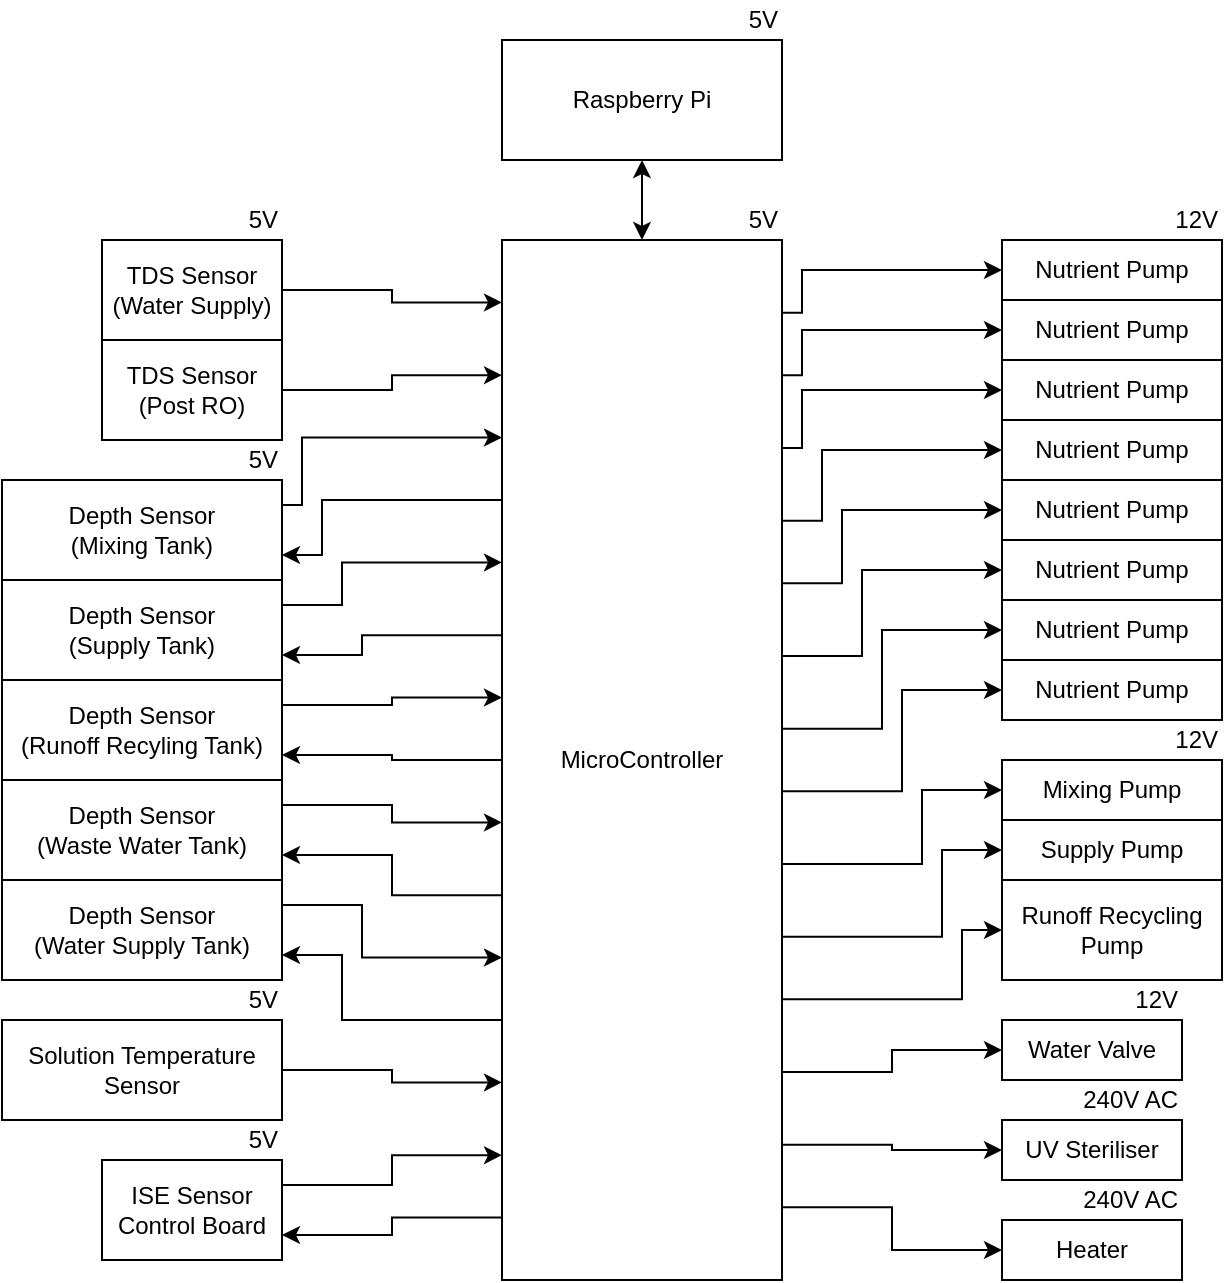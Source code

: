 <mxfile version="24.7.17" pages="2">
  <diagram name="V2.1" id="UVV-p2K0U4PJPdGyYYhy">
    <mxGraphModel dx="1724" dy="1158" grid="1" gridSize="10" guides="1" tooltips="1" connect="1" arrows="1" fold="1" page="1" pageScale="1" pageWidth="827" pageHeight="1169" math="0" shadow="0">
      <root>
        <mxCell id="0" />
        <mxCell id="1" parent="0" />
        <mxCell id="itbHhN2c4KQKCx2iQy7b-13" style="edgeStyle=orthogonalEdgeStyle;rounded=0;orthogonalLoop=1;jettySize=auto;html=1;exitX=0;exitY=0.25;exitDx=0;exitDy=0;exitPerimeter=0;entryX=1;entryY=0.75;entryDx=0;entryDy=0;" parent="1" source="O0-RR_AGeSIj81ylTdOe-1" target="O0-RR_AGeSIj81ylTdOe-15" edge="1">
          <mxGeometry relative="1" as="geometry">
            <Array as="points">
              <mxPoint x="270" y="370" />
              <mxPoint x="270" y="398" />
            </Array>
          </mxGeometry>
        </mxCell>
        <mxCell id="itbHhN2c4KQKCx2iQy7b-15" style="edgeStyle=orthogonalEdgeStyle;rounded=0;orthogonalLoop=1;jettySize=auto;html=1;exitX=0;exitY=0.38;exitDx=0;exitDy=0;exitPerimeter=0;entryX=1;entryY=0.75;entryDx=0;entryDy=0;" parent="1" source="O0-RR_AGeSIj81ylTdOe-1" target="O0-RR_AGeSIj81ylTdOe-16" edge="1">
          <mxGeometry relative="1" as="geometry">
            <Array as="points">
              <mxPoint x="290" y="438" />
              <mxPoint x="290" y="448" />
            </Array>
          </mxGeometry>
        </mxCell>
        <mxCell id="itbHhN2c4KQKCx2iQy7b-17" style="edgeStyle=orthogonalEdgeStyle;rounded=0;orthogonalLoop=1;jettySize=auto;html=1;exitX=0;exitY=0.5;exitDx=0;exitDy=0;exitPerimeter=0;entryX=1;entryY=0.75;entryDx=0;entryDy=0;" parent="1" source="O0-RR_AGeSIj81ylTdOe-1" target="O0-RR_AGeSIj81ylTdOe-20" edge="1">
          <mxGeometry relative="1" as="geometry" />
        </mxCell>
        <mxCell id="itbHhN2c4KQKCx2iQy7b-19" style="edgeStyle=orthogonalEdgeStyle;rounded=0;orthogonalLoop=1;jettySize=auto;html=1;exitX=0;exitY=0.63;exitDx=0;exitDy=0;exitPerimeter=0;entryX=1;entryY=0.75;entryDx=0;entryDy=0;" parent="1" source="O0-RR_AGeSIj81ylTdOe-1" target="O0-RR_AGeSIj81ylTdOe-21" edge="1">
          <mxGeometry relative="1" as="geometry" />
        </mxCell>
        <mxCell id="itbHhN2c4KQKCx2iQy7b-22" style="edgeStyle=orthogonalEdgeStyle;rounded=0;orthogonalLoop=1;jettySize=auto;html=1;exitX=0;exitY=0.75;exitDx=0;exitDy=0;exitPerimeter=0;entryX=1;entryY=0.75;entryDx=0;entryDy=0;" parent="1" source="O0-RR_AGeSIj81ylTdOe-1" target="O0-RR_AGeSIj81ylTdOe-22" edge="1">
          <mxGeometry relative="1" as="geometry">
            <Array as="points">
              <mxPoint x="280" y="630" />
              <mxPoint x="280" y="598" />
            </Array>
          </mxGeometry>
        </mxCell>
        <mxCell id="itbHhN2c4KQKCx2iQy7b-25" style="edgeStyle=orthogonalEdgeStyle;rounded=0;orthogonalLoop=1;jettySize=auto;html=1;exitX=0;exitY=0.94;exitDx=0;exitDy=0;exitPerimeter=0;entryX=1;entryY=0.75;entryDx=0;entryDy=0;" parent="1" source="O0-RR_AGeSIj81ylTdOe-1" target="itbHhN2c4KQKCx2iQy7b-5" edge="1">
          <mxGeometry relative="1" as="geometry" />
        </mxCell>
        <mxCell id="itbHhN2c4KQKCx2iQy7b-26" style="edgeStyle=orthogonalEdgeStyle;rounded=0;orthogonalLoop=1;jettySize=auto;html=1;exitX=1;exitY=0.07;exitDx=0;exitDy=0;exitPerimeter=0;entryX=0;entryY=0.5;entryDx=0;entryDy=0;" parent="1" source="O0-RR_AGeSIj81ylTdOe-1" target="O0-RR_AGeSIj81ylTdOe-3" edge="1">
          <mxGeometry relative="1" as="geometry">
            <Array as="points">
              <mxPoint x="510" y="276" />
              <mxPoint x="510" y="255" />
            </Array>
          </mxGeometry>
        </mxCell>
        <mxCell id="itbHhN2c4KQKCx2iQy7b-27" style="edgeStyle=orthogonalEdgeStyle;rounded=0;orthogonalLoop=1;jettySize=auto;html=1;exitX=1;exitY=0.13;exitDx=0;exitDy=0;exitPerimeter=0;entryX=0;entryY=0.5;entryDx=0;entryDy=0;" parent="1" source="O0-RR_AGeSIj81ylTdOe-1" target="O0-RR_AGeSIj81ylTdOe-4" edge="1">
          <mxGeometry relative="1" as="geometry">
            <Array as="points">
              <mxPoint x="510" y="308" />
              <mxPoint x="510" y="285" />
            </Array>
          </mxGeometry>
        </mxCell>
        <mxCell id="itbHhN2c4KQKCx2iQy7b-28" style="edgeStyle=orthogonalEdgeStyle;rounded=0;orthogonalLoop=1;jettySize=auto;html=1;exitX=1;exitY=0.2;exitDx=0;exitDy=0;exitPerimeter=0;entryX=0;entryY=0.5;entryDx=0;entryDy=0;" parent="1" source="O0-RR_AGeSIj81ylTdOe-1" target="O0-RR_AGeSIj81ylTdOe-5" edge="1">
          <mxGeometry relative="1" as="geometry">
            <Array as="points">
              <mxPoint x="510" y="344" />
              <mxPoint x="510" y="315" />
            </Array>
          </mxGeometry>
        </mxCell>
        <mxCell id="itbHhN2c4KQKCx2iQy7b-29" style="edgeStyle=orthogonalEdgeStyle;rounded=0;orthogonalLoop=1;jettySize=auto;html=1;exitX=1;exitY=0.27;exitDx=0;exitDy=0;exitPerimeter=0;entryX=0;entryY=0.5;entryDx=0;entryDy=0;" parent="1" source="O0-RR_AGeSIj81ylTdOe-1" target="O0-RR_AGeSIj81ylTdOe-6" edge="1">
          <mxGeometry relative="1" as="geometry">
            <Array as="points">
              <mxPoint x="520" y="380" />
              <mxPoint x="520" y="345" />
            </Array>
          </mxGeometry>
        </mxCell>
        <mxCell id="itbHhN2c4KQKCx2iQy7b-30" style="edgeStyle=orthogonalEdgeStyle;rounded=0;orthogonalLoop=1;jettySize=auto;html=1;exitX=1;exitY=0.33;exitDx=0;exitDy=0;exitPerimeter=0;entryX=0;entryY=0.5;entryDx=0;entryDy=0;" parent="1" source="O0-RR_AGeSIj81ylTdOe-1" target="O0-RR_AGeSIj81ylTdOe-7" edge="1">
          <mxGeometry relative="1" as="geometry">
            <Array as="points">
              <mxPoint x="530" y="412" />
              <mxPoint x="530" y="375" />
            </Array>
          </mxGeometry>
        </mxCell>
        <mxCell id="itbHhN2c4KQKCx2iQy7b-31" style="edgeStyle=orthogonalEdgeStyle;rounded=0;orthogonalLoop=1;jettySize=auto;html=1;exitX=1;exitY=0.4;exitDx=0;exitDy=0;exitPerimeter=0;entryX=0;entryY=0.5;entryDx=0;entryDy=0;" parent="1" source="O0-RR_AGeSIj81ylTdOe-1" target="O0-RR_AGeSIj81ylTdOe-8" edge="1">
          <mxGeometry relative="1" as="geometry">
            <Array as="points">
              <mxPoint x="540" y="448" />
              <mxPoint x="540" y="405" />
            </Array>
          </mxGeometry>
        </mxCell>
        <mxCell id="itbHhN2c4KQKCx2iQy7b-32" style="edgeStyle=orthogonalEdgeStyle;rounded=0;orthogonalLoop=1;jettySize=auto;html=1;exitX=1;exitY=0.47;exitDx=0;exitDy=0;exitPerimeter=0;entryX=0;entryY=0.5;entryDx=0;entryDy=0;" parent="1" source="O0-RR_AGeSIj81ylTdOe-1" target="O0-RR_AGeSIj81ylTdOe-9" edge="1">
          <mxGeometry relative="1" as="geometry">
            <Array as="points">
              <mxPoint x="550" y="484" />
              <mxPoint x="550" y="435" />
            </Array>
          </mxGeometry>
        </mxCell>
        <mxCell id="itbHhN2c4KQKCx2iQy7b-33" style="edgeStyle=orthogonalEdgeStyle;rounded=0;orthogonalLoop=1;jettySize=auto;html=1;exitX=1;exitY=0.53;exitDx=0;exitDy=0;exitPerimeter=0;entryX=0;entryY=0.5;entryDx=0;entryDy=0;" parent="1" source="O0-RR_AGeSIj81ylTdOe-1" target="O0-RR_AGeSIj81ylTdOe-10" edge="1">
          <mxGeometry relative="1" as="geometry">
            <Array as="points">
              <mxPoint x="560" y="516" />
              <mxPoint x="560" y="465" />
            </Array>
          </mxGeometry>
        </mxCell>
        <mxCell id="itbHhN2c4KQKCx2iQy7b-34" style="edgeStyle=orthogonalEdgeStyle;rounded=0;orthogonalLoop=1;jettySize=auto;html=1;exitX=1;exitY=0.6;exitDx=0;exitDy=0;exitPerimeter=0;entryX=0;entryY=0.5;entryDx=0;entryDy=0;" parent="1" source="O0-RR_AGeSIj81ylTdOe-1" target="O0-RR_AGeSIj81ylTdOe-12" edge="1">
          <mxGeometry relative="1" as="geometry">
            <Array as="points">
              <mxPoint x="570" y="552" />
              <mxPoint x="570" y="515" />
            </Array>
          </mxGeometry>
        </mxCell>
        <mxCell id="itbHhN2c4KQKCx2iQy7b-35" style="edgeStyle=orthogonalEdgeStyle;rounded=0;orthogonalLoop=1;jettySize=auto;html=1;exitX=1;exitY=0.67;exitDx=0;exitDy=0;exitPerimeter=0;entryX=0;entryY=0.5;entryDx=0;entryDy=0;" parent="1" source="O0-RR_AGeSIj81ylTdOe-1" target="itbHhN2c4KQKCx2iQy7b-1" edge="1">
          <mxGeometry relative="1" as="geometry">
            <Array as="points">
              <mxPoint x="580" y="588" />
              <mxPoint x="580" y="545" />
            </Array>
          </mxGeometry>
        </mxCell>
        <mxCell id="itbHhN2c4KQKCx2iQy7b-36" style="edgeStyle=orthogonalEdgeStyle;rounded=0;orthogonalLoop=1;jettySize=auto;html=1;exitX=1;exitY=0.73;exitDx=0;exitDy=0;exitPerimeter=0;entryX=0;entryY=0.5;entryDx=0;entryDy=0;" parent="1" source="O0-RR_AGeSIj81ylTdOe-1" target="itbHhN2c4KQKCx2iQy7b-2" edge="1">
          <mxGeometry relative="1" as="geometry">
            <Array as="points">
              <mxPoint x="590" y="620" />
              <mxPoint x="590" y="585" />
            </Array>
          </mxGeometry>
        </mxCell>
        <mxCell id="itbHhN2c4KQKCx2iQy7b-37" style="edgeStyle=orthogonalEdgeStyle;rounded=0;orthogonalLoop=1;jettySize=auto;html=1;exitX=1;exitY=0.8;exitDx=0;exitDy=0;exitPerimeter=0;entryX=0;entryY=0.5;entryDx=0;entryDy=0;" parent="1" source="O0-RR_AGeSIj81ylTdOe-1" target="O0-RR_AGeSIj81ylTdOe-11" edge="1">
          <mxGeometry relative="1" as="geometry" />
        </mxCell>
        <mxCell id="itbHhN2c4KQKCx2iQy7b-38" style="edgeStyle=orthogonalEdgeStyle;rounded=0;orthogonalLoop=1;jettySize=auto;html=1;exitX=1;exitY=0.87;exitDx=0;exitDy=0;exitPerimeter=0;entryX=0;entryY=0.5;entryDx=0;entryDy=0;" parent="1" source="O0-RR_AGeSIj81ylTdOe-1" target="O0-RR_AGeSIj81ylTdOe-14" edge="1">
          <mxGeometry relative="1" as="geometry" />
        </mxCell>
        <mxCell id="itbHhN2c4KQKCx2iQy7b-39" style="edgeStyle=orthogonalEdgeStyle;rounded=0;orthogonalLoop=1;jettySize=auto;html=1;exitX=1;exitY=0.93;exitDx=0;exitDy=0;exitPerimeter=0;entryX=0;entryY=0.5;entryDx=0;entryDy=0;" parent="1" source="O0-RR_AGeSIj81ylTdOe-1" target="O0-RR_AGeSIj81ylTdOe-2" edge="1">
          <mxGeometry relative="1" as="geometry" />
        </mxCell>
        <mxCell id="O0-RR_AGeSIj81ylTdOe-1" value="MicroController" style="rounded=0;whiteSpace=wrap;html=1;points=[[0,0,0,0,0],[0,0.06,0,0,0],[0,0.13,0,0,0],[0,0.19,0,0,0],[0,0.25,0,0,0],[0,0.31,0,0,0],[0,0.38,0,0,0],[0,0.44,0,0,0],[0,0.5,0,0,0],[0,0.56,0,0,0],[0,0.63,0,0,0],[0,0.69,0,0,0],[0,0.75,0,0,0],[0,0.81,0,0,0],[0,0.88,0,0,0],[0,0.94,0,0,0],[0,1,0,0,0],[0.25,0,0,0,0],[0.25,1,0,0,0],[0.5,0,0,0,0],[0.5,1,0,0,0],[0.75,0,0,0,0],[0.75,1,0,0,0],[1,0,0,0,0],[1,0.07,0,0,0],[1,0.13,0,0,0],[1,0.2,0,0,0],[1,0.27,0,0,0],[1,0.33,0,0,0],[1,0.4,0,0,0],[1,0.47,0,0,0],[1,0.53,0,0,0],[1,0.6,0,0,0],[1,0.67,0,0,0],[1,0.73,0,0,0],[1,0.8,0,0,0],[1,0.87,0,0,0],[1,0.93,0,0,0],[1,1,0,0,0]];" parent="1" vertex="1">
          <mxGeometry x="360" y="240" width="140" height="520" as="geometry" />
        </mxCell>
        <mxCell id="O0-RR_AGeSIj81ylTdOe-2" value="Heater" style="rounded=0;whiteSpace=wrap;html=1;" parent="1" vertex="1">
          <mxGeometry x="610" y="730" width="90" height="30" as="geometry" />
        </mxCell>
        <mxCell id="O0-RR_AGeSIj81ylTdOe-3" value="Nutrient Pump" style="rounded=0;whiteSpace=wrap;html=1;" parent="1" vertex="1">
          <mxGeometry x="610" y="240" width="110" height="30" as="geometry" />
        </mxCell>
        <mxCell id="O0-RR_AGeSIj81ylTdOe-4" value="Nutrient Pump" style="rounded=0;whiteSpace=wrap;html=1;" parent="1" vertex="1">
          <mxGeometry x="610" y="270" width="110" height="30" as="geometry" />
        </mxCell>
        <mxCell id="O0-RR_AGeSIj81ylTdOe-5" value="Nutrient Pump" style="rounded=0;whiteSpace=wrap;html=1;" parent="1" vertex="1">
          <mxGeometry x="610" y="300" width="110" height="30" as="geometry" />
        </mxCell>
        <mxCell id="O0-RR_AGeSIj81ylTdOe-6" value="Nutrient Pump" style="rounded=0;whiteSpace=wrap;html=1;" parent="1" vertex="1">
          <mxGeometry x="610" y="330" width="110" height="30" as="geometry" />
        </mxCell>
        <mxCell id="O0-RR_AGeSIj81ylTdOe-7" value="Nutrient Pump" style="rounded=0;whiteSpace=wrap;html=1;" parent="1" vertex="1">
          <mxGeometry x="610" y="360" width="110" height="30" as="geometry" />
        </mxCell>
        <mxCell id="O0-RR_AGeSIj81ylTdOe-8" value="Nutrient Pump" style="rounded=0;whiteSpace=wrap;html=1;" parent="1" vertex="1">
          <mxGeometry x="610" y="390" width="110" height="30" as="geometry" />
        </mxCell>
        <mxCell id="O0-RR_AGeSIj81ylTdOe-9" value="Nutrient Pump" style="rounded=0;whiteSpace=wrap;html=1;" parent="1" vertex="1">
          <mxGeometry x="610" y="420" width="110" height="30" as="geometry" />
        </mxCell>
        <mxCell id="O0-RR_AGeSIj81ylTdOe-10" value="Nutrient Pump" style="rounded=0;whiteSpace=wrap;html=1;" parent="1" vertex="1">
          <mxGeometry x="610" y="450" width="110" height="30" as="geometry" />
        </mxCell>
        <mxCell id="O0-RR_AGeSIj81ylTdOe-11" value="Water Valve" style="rounded=0;whiteSpace=wrap;html=1;" parent="1" vertex="1">
          <mxGeometry x="610" y="630" width="90" height="30" as="geometry" />
        </mxCell>
        <mxCell id="O0-RR_AGeSIj81ylTdOe-12" value="Mixing Pump" style="rounded=0;whiteSpace=wrap;html=1;" parent="1" vertex="1">
          <mxGeometry x="610" y="500" width="110" height="30" as="geometry" />
        </mxCell>
        <mxCell id="O0-RR_AGeSIj81ylTdOe-14" value="UV Steriliser" style="rounded=0;whiteSpace=wrap;html=1;" parent="1" vertex="1">
          <mxGeometry x="610" y="680" width="90" height="30" as="geometry" />
        </mxCell>
        <mxCell id="itbHhN2c4KQKCx2iQy7b-10" style="edgeStyle=orthogonalEdgeStyle;rounded=0;orthogonalLoop=1;jettySize=auto;html=1;entryX=0;entryY=0.19;entryDx=0;entryDy=0;entryPerimeter=0;exitX=1;exitY=0.25;exitDx=0;exitDy=0;" parent="1" source="O0-RR_AGeSIj81ylTdOe-15" target="O0-RR_AGeSIj81ylTdOe-1" edge="1">
          <mxGeometry relative="1" as="geometry">
            <Array as="points">
              <mxPoint x="260" y="373" />
              <mxPoint x="260" y="339" />
            </Array>
          </mxGeometry>
        </mxCell>
        <mxCell id="O0-RR_AGeSIj81ylTdOe-15" value="Depth Sensor&lt;br&gt;(Mixing Tank)" style="rounded=0;whiteSpace=wrap;html=1;" parent="1" vertex="1">
          <mxGeometry x="110" y="360" width="140" height="50" as="geometry" />
        </mxCell>
        <mxCell id="itbHhN2c4KQKCx2iQy7b-14" style="edgeStyle=orthogonalEdgeStyle;rounded=0;orthogonalLoop=1;jettySize=auto;html=1;exitX=1;exitY=0.25;exitDx=0;exitDy=0;entryX=0;entryY=0.31;entryDx=0;entryDy=0;entryPerimeter=0;" parent="1" source="O0-RR_AGeSIj81ylTdOe-16" target="O0-RR_AGeSIj81ylTdOe-1" edge="1">
          <mxGeometry relative="1" as="geometry">
            <Array as="points">
              <mxPoint x="280" y="423" />
              <mxPoint x="280" y="401" />
            </Array>
          </mxGeometry>
        </mxCell>
        <mxCell id="O0-RR_AGeSIj81ylTdOe-16" value="Depth Sensor&lt;br&gt;(Supply Tank)" style="rounded=0;whiteSpace=wrap;html=1;" parent="1" vertex="1">
          <mxGeometry x="110" y="410" width="140" height="50" as="geometry" />
        </mxCell>
        <mxCell id="itbHhN2c4KQKCx2iQy7b-16" style="edgeStyle=orthogonalEdgeStyle;rounded=0;orthogonalLoop=1;jettySize=auto;html=1;exitX=1;exitY=0.25;exitDx=0;exitDy=0;entryX=0;entryY=0.44;entryDx=0;entryDy=0;entryPerimeter=0;" parent="1" source="O0-RR_AGeSIj81ylTdOe-20" target="O0-RR_AGeSIj81ylTdOe-1" edge="1">
          <mxGeometry relative="1" as="geometry" />
        </mxCell>
        <mxCell id="O0-RR_AGeSIj81ylTdOe-20" value="Depth Sensor&lt;br&gt;(Runoff Recyling Tank)" style="rounded=0;whiteSpace=wrap;html=1;" parent="1" vertex="1">
          <mxGeometry x="110" y="460" width="140" height="50" as="geometry" />
        </mxCell>
        <mxCell id="itbHhN2c4KQKCx2iQy7b-18" style="edgeStyle=orthogonalEdgeStyle;rounded=0;orthogonalLoop=1;jettySize=auto;html=1;exitX=1;exitY=0.25;exitDx=0;exitDy=0;entryX=0;entryY=0.56;entryDx=0;entryDy=0;entryPerimeter=0;" parent="1" source="O0-RR_AGeSIj81ylTdOe-21" target="O0-RR_AGeSIj81ylTdOe-1" edge="1">
          <mxGeometry relative="1" as="geometry" />
        </mxCell>
        <mxCell id="O0-RR_AGeSIj81ylTdOe-21" value="Depth Sensor&lt;br&gt;(Waste Water Tank)" style="rounded=0;whiteSpace=wrap;html=1;" parent="1" vertex="1">
          <mxGeometry x="110" y="510" width="140" height="50" as="geometry" />
        </mxCell>
        <mxCell id="itbHhN2c4KQKCx2iQy7b-21" style="edgeStyle=orthogonalEdgeStyle;rounded=0;orthogonalLoop=1;jettySize=auto;html=1;exitX=1;exitY=0.25;exitDx=0;exitDy=0;entryX=0;entryY=0.69;entryDx=0;entryDy=0;entryPerimeter=0;" parent="1" source="O0-RR_AGeSIj81ylTdOe-22" target="O0-RR_AGeSIj81ylTdOe-1" edge="1">
          <mxGeometry relative="1" as="geometry">
            <Array as="points">
              <mxPoint x="290" y="573" />
              <mxPoint x="290" y="599" />
            </Array>
          </mxGeometry>
        </mxCell>
        <mxCell id="O0-RR_AGeSIj81ylTdOe-22" value="Depth Sensor&lt;br&gt;(Water Supply Tank)" style="rounded=0;whiteSpace=wrap;html=1;" parent="1" vertex="1">
          <mxGeometry x="110" y="560" width="140" height="50" as="geometry" />
        </mxCell>
        <mxCell id="itbHhN2c4KQKCx2iQy7b-8" value="" style="edgeStyle=orthogonalEdgeStyle;rounded=0;orthogonalLoop=1;jettySize=auto;html=1;entryX=0;entryY=0.06;entryDx=0;entryDy=0;entryPerimeter=0;" parent="1" source="O0-RR_AGeSIj81ylTdOe-23" target="O0-RR_AGeSIj81ylTdOe-1" edge="1">
          <mxGeometry relative="1" as="geometry" />
        </mxCell>
        <mxCell id="O0-RR_AGeSIj81ylTdOe-23" value="TDS Sensor&lt;br&gt;(Water Supply)" style="rounded=0;whiteSpace=wrap;html=1;" parent="1" vertex="1">
          <mxGeometry x="160" y="240" width="90" height="50" as="geometry" />
        </mxCell>
        <mxCell id="itbHhN2c4KQKCx2iQy7b-9" value="" style="edgeStyle=orthogonalEdgeStyle;rounded=0;orthogonalLoop=1;jettySize=auto;html=1;entryX=0;entryY=0.13;entryDx=0;entryDy=0;entryPerimeter=0;" parent="1" source="O0-RR_AGeSIj81ylTdOe-24" target="O0-RR_AGeSIj81ylTdOe-1" edge="1">
          <mxGeometry relative="1" as="geometry" />
        </mxCell>
        <mxCell id="O0-RR_AGeSIj81ylTdOe-24" value="TDS Sensor&lt;br&gt;(Post RO)" style="rounded=0;whiteSpace=wrap;html=1;" parent="1" vertex="1">
          <mxGeometry x="160" y="290" width="90" height="50" as="geometry" />
        </mxCell>
        <mxCell id="itbHhN2c4KQKCx2iQy7b-1" value="Supply Pump" style="rounded=0;whiteSpace=wrap;html=1;" parent="1" vertex="1">
          <mxGeometry x="610" y="530" width="110" height="30" as="geometry" />
        </mxCell>
        <mxCell id="itbHhN2c4KQKCx2iQy7b-2" value="Runoff Recycling Pump" style="rounded=0;whiteSpace=wrap;html=1;" parent="1" vertex="1">
          <mxGeometry x="610" y="560" width="110" height="50" as="geometry" />
        </mxCell>
        <mxCell id="itbHhN2c4KQKCx2iQy7b-23" style="edgeStyle=orthogonalEdgeStyle;rounded=0;orthogonalLoop=1;jettySize=auto;html=1;exitX=1;exitY=0.5;exitDx=0;exitDy=0;entryX=0;entryY=0.81;entryDx=0;entryDy=0;entryPerimeter=0;" parent="1" source="itbHhN2c4KQKCx2iQy7b-4" target="O0-RR_AGeSIj81ylTdOe-1" edge="1">
          <mxGeometry relative="1" as="geometry" />
        </mxCell>
        <mxCell id="itbHhN2c4KQKCx2iQy7b-4" value="Solution Temperature Sensor" style="rounded=0;whiteSpace=wrap;html=1;" parent="1" vertex="1">
          <mxGeometry x="110" y="630" width="140" height="50" as="geometry" />
        </mxCell>
        <mxCell id="itbHhN2c4KQKCx2iQy7b-24" style="edgeStyle=orthogonalEdgeStyle;rounded=0;orthogonalLoop=1;jettySize=auto;html=1;exitX=1;exitY=0.25;exitDx=0;exitDy=0;entryX=0;entryY=0.88;entryDx=0;entryDy=0;entryPerimeter=0;" parent="1" source="itbHhN2c4KQKCx2iQy7b-5" target="O0-RR_AGeSIj81ylTdOe-1" edge="1">
          <mxGeometry relative="1" as="geometry" />
        </mxCell>
        <mxCell id="itbHhN2c4KQKCx2iQy7b-5" value="ISE Sensor Control Board" style="rounded=0;whiteSpace=wrap;html=1;" parent="1" vertex="1">
          <mxGeometry x="160" y="700" width="90" height="50" as="geometry" />
        </mxCell>
        <mxCell id="itbHhN2c4KQKCx2iQy7b-40" style="edgeStyle=orthogonalEdgeStyle;rounded=0;orthogonalLoop=1;jettySize=auto;html=1;exitX=0.5;exitY=1;exitDx=0;exitDy=0;entryX=0.5;entryY=0;entryDx=0;entryDy=0;entryPerimeter=0;startArrow=classic;startFill=1;" parent="1" source="itbHhN2c4KQKCx2iQy7b-6" target="O0-RR_AGeSIj81ylTdOe-1" edge="1">
          <mxGeometry relative="1" as="geometry" />
        </mxCell>
        <mxCell id="itbHhN2c4KQKCx2iQy7b-6" value="Raspberry Pi" style="rounded=0;whiteSpace=wrap;html=1;" parent="1" vertex="1">
          <mxGeometry x="360" y="140" width="140" height="60" as="geometry" />
        </mxCell>
        <mxCell id="itbHhN2c4KQKCx2iQy7b-7" value="5V" style="text;html=1;strokeColor=none;fillColor=none;align=right;verticalAlign=middle;whiteSpace=wrap;rounded=0;" parent="1" vertex="1">
          <mxGeometry x="360" y="120" width="140" height="20" as="geometry" />
        </mxCell>
        <mxCell id="itbHhN2c4KQKCx2iQy7b-41" value="5V" style="text;html=1;strokeColor=none;fillColor=none;align=right;verticalAlign=middle;whiteSpace=wrap;rounded=0;" parent="1" vertex="1">
          <mxGeometry x="360" y="220" width="140" height="20" as="geometry" />
        </mxCell>
        <mxCell id="itbHhN2c4KQKCx2iQy7b-42" value="12V" style="text;html=1;strokeColor=none;fillColor=none;align=right;verticalAlign=middle;whiteSpace=wrap;rounded=0;" parent="1" vertex="1">
          <mxGeometry x="610" y="220" width="110" height="20" as="geometry" />
        </mxCell>
        <mxCell id="itbHhN2c4KQKCx2iQy7b-43" value="12V" style="text;html=1;strokeColor=none;fillColor=none;align=right;verticalAlign=middle;whiteSpace=wrap;rounded=0;" parent="1" vertex="1">
          <mxGeometry x="610" y="480" width="110" height="20" as="geometry" />
        </mxCell>
        <mxCell id="itbHhN2c4KQKCx2iQy7b-44" value="12V" style="text;html=1;strokeColor=none;fillColor=none;align=right;verticalAlign=middle;whiteSpace=wrap;rounded=0;" parent="1" vertex="1">
          <mxGeometry x="610" y="610" width="90" height="20" as="geometry" />
        </mxCell>
        <mxCell id="itbHhN2c4KQKCx2iQy7b-46" value="240V AC" style="text;html=1;strokeColor=none;fillColor=none;align=right;verticalAlign=middle;whiteSpace=wrap;rounded=0;" parent="1" vertex="1">
          <mxGeometry x="610" y="660" width="90" height="20" as="geometry" />
        </mxCell>
        <mxCell id="itbHhN2c4KQKCx2iQy7b-47" value="240V AC" style="text;html=1;strokeColor=none;fillColor=none;align=right;verticalAlign=middle;whiteSpace=wrap;rounded=0;" parent="1" vertex="1">
          <mxGeometry x="610" y="710" width="90" height="20" as="geometry" />
        </mxCell>
        <mxCell id="itbHhN2c4KQKCx2iQy7b-48" value="5V" style="text;html=1;strokeColor=none;fillColor=none;align=right;verticalAlign=middle;whiteSpace=wrap;rounded=0;" parent="1" vertex="1">
          <mxGeometry x="160" y="220" width="90" height="20" as="geometry" />
        </mxCell>
        <mxCell id="itbHhN2c4KQKCx2iQy7b-49" value="5V" style="text;html=1;strokeColor=none;fillColor=none;align=right;verticalAlign=middle;whiteSpace=wrap;rounded=0;" parent="1" vertex="1">
          <mxGeometry x="110" y="340" width="140" height="20" as="geometry" />
        </mxCell>
        <mxCell id="itbHhN2c4KQKCx2iQy7b-50" value="5V" style="text;html=1;strokeColor=none;fillColor=none;align=right;verticalAlign=middle;whiteSpace=wrap;rounded=0;" parent="1" vertex="1">
          <mxGeometry x="110" y="610" width="140" height="20" as="geometry" />
        </mxCell>
        <mxCell id="itbHhN2c4KQKCx2iQy7b-51" value="5V" style="text;html=1;strokeColor=none;fillColor=none;align=right;verticalAlign=middle;whiteSpace=wrap;rounded=0;" parent="1" vertex="1">
          <mxGeometry x="160" y="680" width="90" height="20" as="geometry" />
        </mxCell>
      </root>
    </mxGraphModel>
  </diagram>
  <diagram id="eWkNP94iuxJ36APAZdXU" name="V2,2">
    <mxGraphModel dx="1724" dy="1158" grid="1" gridSize="10" guides="1" tooltips="1" connect="1" arrows="1" fold="1" page="1" pageScale="1" pageWidth="827" pageHeight="1169" math="0" shadow="0">
      <root>
        <mxCell id="0" />
        <mxCell id="1" parent="0" />
        <mxCell id="8bdW0bezUu362OrzNyZ3-2" style="edgeStyle=orthogonalEdgeStyle;rounded=0;orthogonalLoop=1;jettySize=auto;html=1;exitX=0;exitY=0.38;exitDx=0;exitDy=0;exitPerimeter=0;entryX=1;entryY=0.75;entryDx=0;entryDy=0;" edge="1" parent="1" source="8bdW0bezUu362OrzNyZ3-21" target="8bdW0bezUu362OrzNyZ3-37">
          <mxGeometry relative="1" as="geometry">
            <Array as="points">
              <mxPoint x="290" y="438" />
              <mxPoint x="290" y="448" />
            </Array>
          </mxGeometry>
        </mxCell>
        <mxCell id="8bdW0bezUu362OrzNyZ3-3" style="edgeStyle=orthogonalEdgeStyle;rounded=0;orthogonalLoop=1;jettySize=auto;html=1;exitX=0;exitY=0.5;exitDx=0;exitDy=0;exitPerimeter=0;entryX=1;entryY=0.75;entryDx=0;entryDy=0;" edge="1" parent="1" source="8bdW0bezUu362OrzNyZ3-21" target="8bdW0bezUu362OrzNyZ3-39">
          <mxGeometry relative="1" as="geometry" />
        </mxCell>
        <mxCell id="8bdW0bezUu362OrzNyZ3-17" style="edgeStyle=orthogonalEdgeStyle;rounded=0;orthogonalLoop=1;jettySize=auto;html=1;exitX=1;exitY=0.73;exitDx=0;exitDy=0;exitPerimeter=0;entryX=0;entryY=0.5;entryDx=0;entryDy=0;" edge="1" parent="1" source="8bdW0bezUu362OrzNyZ3-21" target="8bdW0bezUu362OrzNyZ3-49">
          <mxGeometry relative="1" as="geometry">
            <Array as="points">
              <mxPoint x="590" y="620" />
              <mxPoint x="590" y="585" />
            </Array>
          </mxGeometry>
        </mxCell>
        <mxCell id="8bdW0bezUu362OrzNyZ3-21" value="MicroController" style="rounded=0;whiteSpace=wrap;html=1;points=[[0,0,0,0,0],[0,0.06,0,0,0],[0,0.13,0,0,0],[0,0.19,0,0,0],[0,0.25,0,0,0],[0,0.31,0,0,0],[0,0.38,0,0,0],[0,0.44,0,0,0],[0,0.5,0,0,0],[0,0.56,0,0,0],[0,0.63,0,0,0],[0,0.69,0,0,0],[0,0.75,0,0,0],[0,0.81,0,0,0],[0,0.88,0,0,0],[0,0.94,0,0,0],[0,1,0,0,0],[0.25,0,0,0,0],[0.25,1,0,0,0],[0.5,0,0,0,0],[0.5,1,0,0,0],[0.75,0,0,0,0],[0.75,1,0,0,0],[1,0,0,0,0],[1,0.07,0,0,0],[1,0.13,0,0,0],[1,0.2,0,0,0],[1,0.27,0,0,0],[1,0.33,0,0,0],[1,0.4,0,0,0],[1,0.47,0,0,0],[1,0.53,0,0,0],[1,0.6,0,0,0],[1,0.67,0,0,0],[1,0.73,0,0,0],[1,0.8,0,0,0],[1,0.87,0,0,0],[1,0.93,0,0,0],[1,1,0,0,0]];" vertex="1" parent="1">
          <mxGeometry x="360" y="240" width="140" height="520" as="geometry" />
        </mxCell>
        <mxCell id="8bdW0bezUu362OrzNyZ3-36" style="edgeStyle=orthogonalEdgeStyle;rounded=0;orthogonalLoop=1;jettySize=auto;html=1;exitX=1;exitY=0.25;exitDx=0;exitDy=0;entryX=0;entryY=0.31;entryDx=0;entryDy=0;entryPerimeter=0;" edge="1" parent="1" source="8bdW0bezUu362OrzNyZ3-37" target="8bdW0bezUu362OrzNyZ3-21">
          <mxGeometry relative="1" as="geometry">
            <Array as="points">
              <mxPoint x="280" y="423" />
              <mxPoint x="280" y="401" />
            </Array>
          </mxGeometry>
        </mxCell>
        <mxCell id="8bdW0bezUu362OrzNyZ3-37" value="Depth Sensor&lt;br&gt;(Irrigation Supply Tank)" style="rounded=0;whiteSpace=wrap;html=1;" vertex="1" parent="1">
          <mxGeometry x="110" y="410" width="140" height="50" as="geometry" />
        </mxCell>
        <mxCell id="8bdW0bezUu362OrzNyZ3-38" style="edgeStyle=orthogonalEdgeStyle;rounded=0;orthogonalLoop=1;jettySize=auto;html=1;exitX=1;exitY=0.25;exitDx=0;exitDy=0;entryX=0;entryY=0.44;entryDx=0;entryDy=0;entryPerimeter=0;" edge="1" parent="1" source="8bdW0bezUu362OrzNyZ3-39" target="8bdW0bezUu362OrzNyZ3-21">
          <mxGeometry relative="1" as="geometry" />
        </mxCell>
        <mxCell id="8bdW0bezUu362OrzNyZ3-39" value="Depth Sensor&lt;br&gt;(Runoff Recyling Tank)" style="rounded=0;whiteSpace=wrap;html=1;" vertex="1" parent="1">
          <mxGeometry x="110" y="460" width="140" height="50" as="geometry" />
        </mxCell>
        <mxCell id="8bdW0bezUu362OrzNyZ3-49" value="Runoff Recycling Pump" style="rounded=0;whiteSpace=wrap;html=1;" vertex="1" parent="1">
          <mxGeometry x="610" y="560" width="110" height="50" as="geometry" />
        </mxCell>
        <mxCell id="8bdW0bezUu362OrzNyZ3-57" value="5V" style="text;html=1;strokeColor=none;fillColor=none;align=right;verticalAlign=middle;whiteSpace=wrap;rounded=0;" vertex="1" parent="1">
          <mxGeometry x="360" y="220" width="140" height="20" as="geometry" />
        </mxCell>
        <mxCell id="8bdW0bezUu362OrzNyZ3-59" value="12V" style="text;html=1;strokeColor=none;fillColor=none;align=right;verticalAlign=middle;whiteSpace=wrap;rounded=0;" vertex="1" parent="1">
          <mxGeometry x="610" y="540" width="110" height="20" as="geometry" />
        </mxCell>
        <mxCell id="8bdW0bezUu362OrzNyZ3-64" value="5V" style="text;html=1;strokeColor=none;fillColor=none;align=right;verticalAlign=middle;whiteSpace=wrap;rounded=0;" vertex="1" parent="1">
          <mxGeometry x="110" y="390" width="140" height="20" as="geometry" />
        </mxCell>
      </root>
    </mxGraphModel>
  </diagram>
</mxfile>
